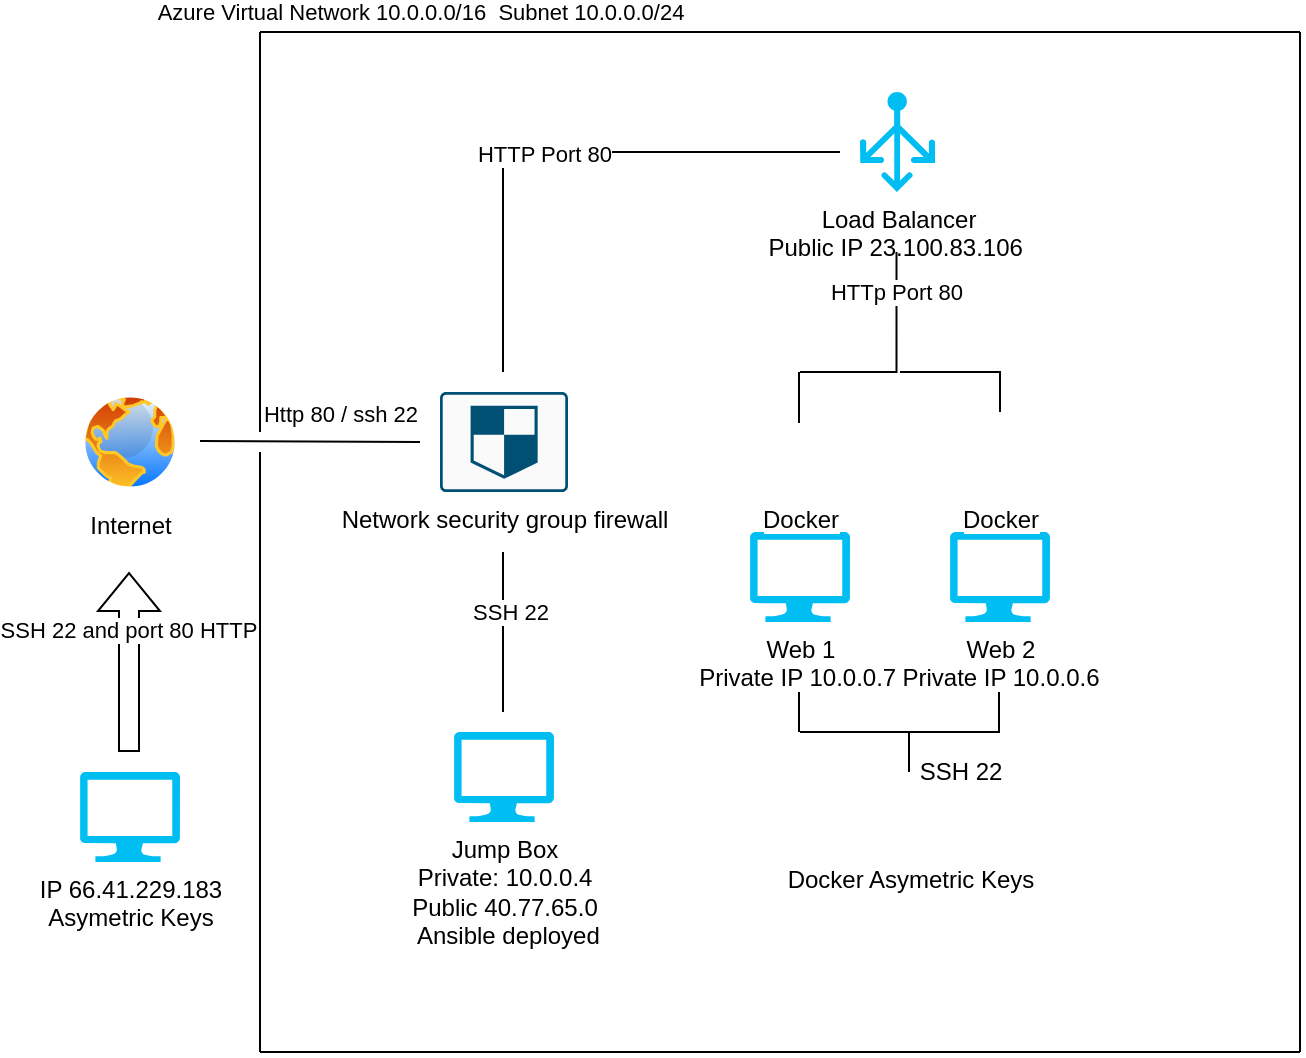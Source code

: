 <mxfile version="16.0.0" type="google"><diagram id="WI9T0HZ2pTsCkuznbFz-" name="Page-1"><mxGraphModel dx="780" dy="784" grid="1" gridSize="10" guides="1" tooltips="1" connect="1" arrows="1" fold="1" page="1" pageScale="1" pageWidth="1169" pageHeight="827" math="0" shadow="0"><root><mxCell id="0"/><mxCell id="1" parent="0"/><mxCell id="KYO5llKgz-xZL2dwEIRg-1" value="IP 66.41.229.183&lt;br&gt;Asymetric Keys" style="verticalLabelPosition=bottom;html=1;verticalAlign=top;align=center;strokeColor=none;fillColor=#00BEF2;shape=mxgraph.azure.computer;pointerEvents=1;" vertex="1" parent="1"><mxGeometry x="60" y="500" width="50" height="45" as="geometry"/></mxCell><mxCell id="KYO5llKgz-xZL2dwEIRg-2" value="Internet" style="aspect=fixed;perimeter=ellipsePerimeter;html=1;align=center;shadow=0;dashed=0;spacingTop=3;image;image=img/lib/active_directory/internet_globe.svg;" vertex="1" parent="1"><mxGeometry x="60" y="310" width="50" height="50" as="geometry"/></mxCell><mxCell id="KYO5llKgz-xZL2dwEIRg-3" value="" style="shape=flexArrow;endArrow=classic;html=1;rounded=0;" edge="1" parent="1"><mxGeometry width="50" height="50" relative="1" as="geometry"><mxPoint x="84.5" y="490" as="sourcePoint"/><mxPoint x="84.5" y="400" as="targetPoint"/></mxGeometry></mxCell><mxCell id="KYO5llKgz-xZL2dwEIRg-4" value="SSH 22 and port 80 HTTP" style="edgeLabel;html=1;align=center;verticalAlign=middle;resizable=0;points=[];" vertex="1" connectable="0" parent="KYO5llKgz-xZL2dwEIRg-3"><mxGeometry x="0.356" y="2" relative="1" as="geometry"><mxPoint x="1" as="offset"/></mxGeometry></mxCell><mxCell id="KYO5llKgz-xZL2dwEIRg-5" value="Network security group firewall" style="sketch=0;points=[[0.015,0.015,0],[0.985,0.015,0],[0.985,0.985,0],[0.015,0.985,0],[0.25,0,0],[0.5,0,0],[0.75,0,0],[1,0.25,0],[1,0.5,0],[1,0.75,0],[0.75,1,0],[0.5,1,0],[0.25,1,0],[0,0.75,0],[0,0.5,0],[0,0.25,0]];verticalLabelPosition=bottom;html=1;verticalAlign=top;aspect=fixed;align=center;pointerEvents=1;shape=mxgraph.cisco19.rect;prIcon=shield;fillColor=#FAFAFA;strokeColor=#005073;" vertex="1" parent="1"><mxGeometry x="240" y="310" width="64" height="50" as="geometry"/></mxCell><mxCell id="KYO5llKgz-xZL2dwEIRg-6" value="Http 80 / ssh 22" style="edgeStyle=none;html=1;endArrow=none;verticalAlign=bottom;rounded=0;" edge="1" parent="1"><mxGeometry x="0.272" y="5" width="160" relative="1" as="geometry"><mxPoint x="120" y="334.5" as="sourcePoint"/><mxPoint x="230" y="335" as="targetPoint"/><mxPoint as="offset"/></mxGeometry></mxCell><mxCell id="KYO5llKgz-xZL2dwEIRg-7" value="" style="edgeStyle=none;html=1;endArrow=none;verticalAlign=bottom;rounded=0;" edge="1" parent="1"><mxGeometry width="160" relative="1" as="geometry"><mxPoint x="271.5" y="390" as="sourcePoint"/><mxPoint x="271.5" y="470" as="targetPoint"/></mxGeometry></mxCell><mxCell id="KYO5llKgz-xZL2dwEIRg-29" value="SSH 22" style="edgeLabel;html=1;align=center;verticalAlign=middle;resizable=0;points=[];" vertex="1" connectable="0" parent="KYO5llKgz-xZL2dwEIRg-7"><mxGeometry x="-0.25" y="3" relative="1" as="geometry"><mxPoint as="offset"/></mxGeometry></mxCell><mxCell id="KYO5llKgz-xZL2dwEIRg-8" value="Jump Box&lt;br&gt;Private: 10.0.0.4&lt;br&gt;Public 40.77.65.0&lt;br&gt;&amp;nbsp;Ansible deployed" style="verticalLabelPosition=bottom;html=1;verticalAlign=top;align=center;strokeColor=none;fillColor=#00BEF2;shape=mxgraph.azure.computer;pointerEvents=1;" vertex="1" parent="1"><mxGeometry x="247" y="480" width="50" height="45" as="geometry"/></mxCell><mxCell id="KYO5llKgz-xZL2dwEIRg-9" value="" style="endArrow=none;html=1;rounded=0;" edge="1" parent="1"><mxGeometry width="50" height="50" relative="1" as="geometry"><mxPoint x="271.5" y="300" as="sourcePoint"/><mxPoint x="271.5" y="190" as="targetPoint"/></mxGeometry></mxCell><mxCell id="KYO5llKgz-xZL2dwEIRg-10" value="" style="endArrow=none;html=1;rounded=0;" edge="1" parent="1"><mxGeometry width="50" height="50" relative="1" as="geometry"><mxPoint x="270" y="190" as="sourcePoint"/><mxPoint x="440" y="190" as="targetPoint"/></mxGeometry></mxCell><mxCell id="KYO5llKgz-xZL2dwEIRg-30" value="HTTP Port 80" style="edgeLabel;html=1;align=center;verticalAlign=middle;resizable=0;points=[];" vertex="1" connectable="0" parent="KYO5llKgz-xZL2dwEIRg-10"><mxGeometry x="-0.741" y="-1" relative="1" as="geometry"><mxPoint as="offset"/></mxGeometry></mxCell><mxCell id="KYO5llKgz-xZL2dwEIRg-11" value="Load Balancer&lt;br&gt;Public IP 23.100.83.106&amp;nbsp;" style="verticalLabelPosition=bottom;html=1;verticalAlign=top;align=center;strokeColor=none;fillColor=#00BEF2;shape=mxgraph.azure.load_balancer_generic;pointerEvents=1;" vertex="1" parent="1"><mxGeometry x="450" y="160" width="37.5" height="50" as="geometry"/></mxCell><mxCell id="KYO5llKgz-xZL2dwEIRg-16" value="Web 1&lt;br&gt;Private IP 10.0.0.7&amp;nbsp;" style="verticalLabelPosition=bottom;html=1;verticalAlign=top;align=center;strokeColor=none;fillColor=#00BEF2;shape=mxgraph.azure.computer;pointerEvents=1;" vertex="1" parent="1"><mxGeometry x="395" y="380" width="50" height="45" as="geometry"/></mxCell><mxCell id="KYO5llKgz-xZL2dwEIRg-17" value="Web 2&lt;br&gt;Private IP 10.0.0.6&lt;br&gt;&amp;nbsp;" style="verticalLabelPosition=bottom;html=1;verticalAlign=top;align=center;strokeColor=none;fillColor=#00BEF2;shape=mxgraph.azure.computer;pointerEvents=1;" vertex="1" parent="1"><mxGeometry x="495" y="380" width="50" height="45" as="geometry"/></mxCell><mxCell id="KYO5llKgz-xZL2dwEIRg-18" value="Docker" style="shape=image;html=1;verticalAlign=top;verticalLabelPosition=bottom;labelBackgroundColor=#ffffff;imageAspect=0;aspect=fixed;image=https://cdn1.iconfinder.com/data/icons/unicons-line-vol-3/24/docker-128.png" vertex="1" parent="1"><mxGeometry x="400" y="320" width="40" height="40" as="geometry"/></mxCell><mxCell id="KYO5llKgz-xZL2dwEIRg-21" value="Docker" style="shape=image;html=1;verticalAlign=top;verticalLabelPosition=bottom;labelBackgroundColor=#ffffff;imageAspect=0;aspect=fixed;image=https://cdn1.iconfinder.com/data/icons/unicons-line-vol-3/24/docker-128.png" vertex="1" parent="1"><mxGeometry x="500" y="320" width="40" height="40" as="geometry"/></mxCell><mxCell id="KYO5llKgz-xZL2dwEIRg-24" value="HTTp Port 80" style="endArrow=none;html=1;rounded=0;" edge="1" parent="1"><mxGeometry width="50" height="50" relative="1" as="geometry"><mxPoint x="468.25" y="280" as="sourcePoint"/><mxPoint x="468.25" y="240" as="targetPoint"/><Array as="points"><mxPoint x="468.25" y="260"/></Array></mxGeometry></mxCell><mxCell id="KYO5llKgz-xZL2dwEIRg-25" value="" style="endArrow=none;html=1;rounded=0;" edge="1" parent="1"><mxGeometry width="50" height="50" relative="1" as="geometry"><mxPoint x="420" y="300" as="sourcePoint"/><mxPoint x="468.25" y="280" as="targetPoint"/><Array as="points"><mxPoint x="468.25" y="300"/></Array></mxGeometry></mxCell><mxCell id="KYO5llKgz-xZL2dwEIRg-26" value="" style="endArrow=none;html=1;rounded=0;exitX=0.5;exitY=0;exitDx=0;exitDy=0;" edge="1" parent="1" source="KYO5llKgz-xZL2dwEIRg-21"><mxGeometry width="50" height="50" relative="1" as="geometry"><mxPoint x="505" y="320" as="sourcePoint"/><mxPoint x="470" y="300" as="targetPoint"/><Array as="points"><mxPoint x="520" y="300"/></Array></mxGeometry></mxCell><mxCell id="KYO5llKgz-xZL2dwEIRg-28" value="" style="edgeStyle=none;html=1;endArrow=none;verticalAlign=bottom;rounded=0;" edge="1" parent="1"><mxGeometry width="160" relative="1" as="geometry"><mxPoint x="419.5" y="300" as="sourcePoint"/><mxPoint x="419.5" y="325.5" as="targetPoint"/></mxGeometry></mxCell><mxCell id="KYO5llKgz-xZL2dwEIRg-31" value="" style="edgeStyle=none;html=1;endArrow=none;verticalAlign=bottom;rounded=0;" edge="1" parent="1"><mxGeometry width="160" relative="1" as="geometry"><mxPoint x="420" y="480" as="sourcePoint"/><mxPoint x="520" y="480" as="targetPoint"/></mxGeometry></mxCell><mxCell id="KYO5llKgz-xZL2dwEIRg-32" value="" style="endArrow=none;html=1;rounded=0;" edge="1" parent="1"><mxGeometry width="50" height="50" relative="1" as="geometry"><mxPoint x="419.5" y="480" as="sourcePoint"/><mxPoint x="419.5" y="460" as="targetPoint"/></mxGeometry></mxCell><mxCell id="KYO5llKgz-xZL2dwEIRg-34" value="" style="endArrow=none;html=1;rounded=0;" edge="1" parent="1"><mxGeometry width="50" height="50" relative="1" as="geometry"><mxPoint x="519.5" y="480" as="sourcePoint"/><mxPoint x="519.5" y="460" as="targetPoint"/></mxGeometry></mxCell><mxCell id="KYO5llKgz-xZL2dwEIRg-35" value="Docker Asymetric Keys" style="shape=image;html=1;verticalAlign=top;verticalLabelPosition=bottom;labelBackgroundColor=#ffffff;imageAspect=0;aspect=fixed;image=https://cdn1.iconfinder.com/data/icons/unicons-line-vol-3/24/docker-128.png" vertex="1" parent="1"><mxGeometry x="455" y="500" width="40" height="40" as="geometry"/></mxCell><mxCell id="KYO5llKgz-xZL2dwEIRg-36" value="" style="endArrow=none;html=1;rounded=0;" edge="1" parent="1"><mxGeometry width="50" height="50" relative="1" as="geometry"><mxPoint x="474.5" y="500" as="sourcePoint"/><mxPoint x="474.5" y="480" as="targetPoint"/></mxGeometry></mxCell><mxCell id="KYO5llKgz-xZL2dwEIRg-39" value="SSH 22" style="text;html=1;align=center;verticalAlign=middle;resizable=0;points=[];autosize=1;strokeColor=none;fillColor=none;" vertex="1" parent="1"><mxGeometry x="470" y="490" width="60" height="20" as="geometry"/></mxCell><mxCell id="KYO5llKgz-xZL2dwEIRg-42" value="" style="endArrow=none;html=1;rounded=0;" edge="1" parent="1"><mxGeometry width="50" height="50" relative="1" as="geometry"><mxPoint x="150" y="330" as="sourcePoint"/><mxPoint x="150" y="130" as="targetPoint"/></mxGeometry></mxCell><mxCell id="KYO5llKgz-xZL2dwEIRg-43" value="" style="endArrow=none;html=1;rounded=0;" edge="1" parent="1"><mxGeometry width="50" height="50" relative="1" as="geometry"><mxPoint x="150" y="130" as="sourcePoint"/><mxPoint x="670" y="130" as="targetPoint"/></mxGeometry></mxCell><mxCell id="KYO5llKgz-xZL2dwEIRg-47" value="Azure Virtual Network 10.0.0.0/16&amp;nbsp; Subnet 10.0.0.0/24" style="edgeLabel;html=1;align=center;verticalAlign=middle;resizable=0;points=[];" vertex="1" connectable="0" parent="KYO5llKgz-xZL2dwEIRg-43"><mxGeometry x="-0.892" y="3" relative="1" as="geometry"><mxPoint x="52" y="-7" as="offset"/></mxGeometry></mxCell><mxCell id="KYO5llKgz-xZL2dwEIRg-44" value="" style="endArrow=none;html=1;rounded=0;" edge="1" parent="1"><mxGeometry width="50" height="50" relative="1" as="geometry"><mxPoint x="670" y="130" as="sourcePoint"/><mxPoint x="670" y="640" as="targetPoint"/></mxGeometry></mxCell><mxCell id="KYO5llKgz-xZL2dwEIRg-45" value="" style="endArrow=none;html=1;rounded=0;" edge="1" parent="1"><mxGeometry width="50" height="50" relative="1" as="geometry"><mxPoint x="150" y="640" as="sourcePoint"/><mxPoint x="670" y="640" as="targetPoint"/></mxGeometry></mxCell><mxCell id="KYO5llKgz-xZL2dwEIRg-46" value="" style="endArrow=none;html=1;rounded=0;" edge="1" parent="1"><mxGeometry width="50" height="50" relative="1" as="geometry"><mxPoint x="150" y="640" as="sourcePoint"/><mxPoint x="150" y="340" as="targetPoint"/></mxGeometry></mxCell></root></mxGraphModel></diagram></mxfile>